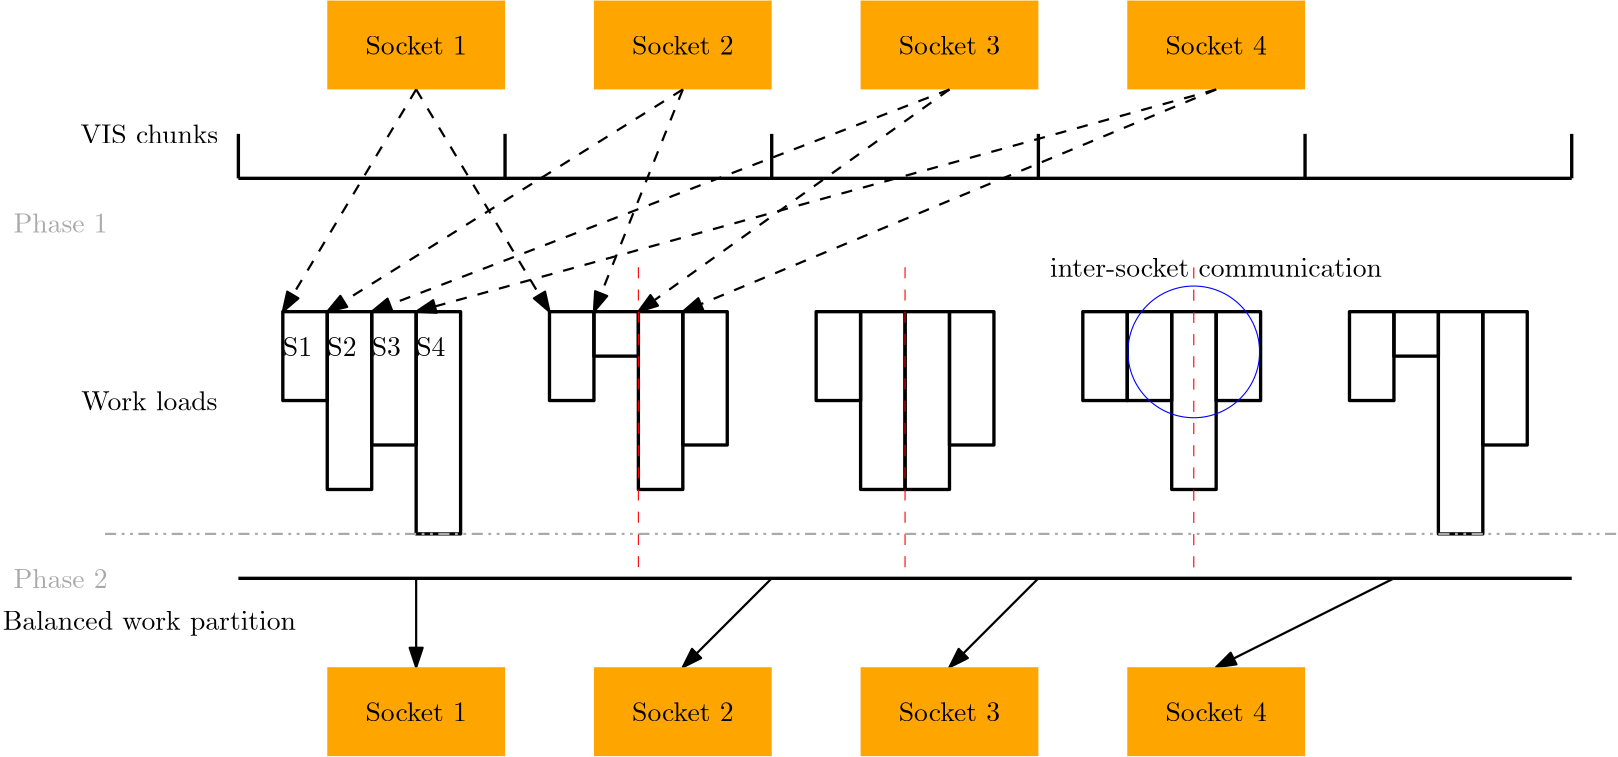 <?xml version="1.0"?>
<!DOCTYPE ipe SYSTEM "ipe.dtd">
<ipe version="70005" creator="Ipe 7.1.4">
<info created="D:20140712172215" modified="D:20140712193449"/>
<ipestyle name="basic">
<symbol name="arrow/arc(spx)">
<path stroke="sym-stroke" fill="sym-stroke" pen="sym-pen">
0 0 m
-1 0.333 l
-1 -0.333 l
h
</path>
</symbol>
<symbol name="arrow/farc(spx)">
<path stroke="sym-stroke" fill="white" pen="sym-pen">
0 0 m
-1 0.333 l
-1 -0.333 l
h
</path>
</symbol>
<symbol name="mark/circle(sx)" transformations="translations">
<path fill="sym-stroke">
0.6 0 0 0.6 0 0 e
0.4 0 0 0.4 0 0 e
</path>
</symbol>
<symbol name="mark/disk(sx)" transformations="translations">
<path fill="sym-stroke">
0.6 0 0 0.6 0 0 e
</path>
</symbol>
<symbol name="mark/fdisk(sfx)" transformations="translations">
<group>
<path fill="sym-fill">
0.5 0 0 0.5 0 0 e
</path>
<path fill="sym-stroke" fillrule="eofill">
0.6 0 0 0.6 0 0 e
0.4 0 0 0.4 0 0 e
</path>
</group>
</symbol>
<symbol name="mark/box(sx)" transformations="translations">
<path fill="sym-stroke" fillrule="eofill">
-0.6 -0.6 m
0.6 -0.6 l
0.6 0.6 l
-0.6 0.6 l
h
-0.4 -0.4 m
0.4 -0.4 l
0.4 0.4 l
-0.4 0.4 l
h
</path>
</symbol>
<symbol name="mark/square(sx)" transformations="translations">
<path fill="sym-stroke">
-0.6 -0.6 m
0.6 -0.6 l
0.6 0.6 l
-0.6 0.6 l
h
</path>
</symbol>
<symbol name="mark/fsquare(sfx)" transformations="translations">
<group>
<path fill="sym-fill">
-0.5 -0.5 m
0.5 -0.5 l
0.5 0.5 l
-0.5 0.5 l
h
</path>
<path fill="sym-stroke" fillrule="eofill">
-0.6 -0.6 m
0.6 -0.6 l
0.6 0.6 l
-0.6 0.6 l
h
-0.4 -0.4 m
0.4 -0.4 l
0.4 0.4 l
-0.4 0.4 l
h
</path>
</group>
</symbol>
<symbol name="mark/cross(sx)" transformations="translations">
<group>
<path fill="sym-stroke">
-0.43 -0.57 m
0.57 0.43 l
0.43 0.57 l
-0.57 -0.43 l
h
</path>
<path fill="sym-stroke">
-0.43 0.57 m
0.57 -0.43 l
0.43 -0.57 l
-0.57 0.43 l
h
</path>
</group>
</symbol>
<symbol name="arrow/fnormal(spx)">
<path stroke="sym-stroke" fill="white" pen="sym-pen">
0 0 m
-1 0.333 l
-1 -0.333 l
h
</path>
</symbol>
<symbol name="arrow/pointed(spx)">
<path stroke="sym-stroke" fill="sym-stroke" pen="sym-pen">
0 0 m
-1 0.333 l
-0.8 0 l
-1 -0.333 l
h
</path>
</symbol>
<symbol name="arrow/fpointed(spx)">
<path stroke="sym-stroke" fill="white" pen="sym-pen">
0 0 m
-1 0.333 l
-0.8 0 l
-1 -0.333 l
h
</path>
</symbol>
<symbol name="arrow/linear(spx)">
<path stroke="sym-stroke" pen="sym-pen">
-1 0.333 m
0 0 l
-1 -0.333 l
</path>
</symbol>
<symbol name="arrow/fdouble(spx)">
<path stroke="sym-stroke" fill="white" pen="sym-pen">
0 0 m
-1 0.333 l
-1 -0.333 l
h
-1 0 m
-2 0.333 l
-2 -0.333 l
h
</path>
</symbol>
<symbol name="arrow/double(spx)">
<path stroke="sym-stroke" fill="sym-stroke" pen="sym-pen">
0 0 m
-1 0.333 l
-1 -0.333 l
h
-1 0 m
-2 0.333 l
-2 -0.333 l
h
</path>
</symbol>
<pen name="heavier" value="0.8"/>
<pen name="fat" value="1.2"/>
<pen name="ultrafat" value="2"/>
<symbolsize name="large" value="5"/>
<symbolsize name="small" value="2"/>
<symbolsize name="tiny" value="1.1"/>
<arrowsize name="large" value="10"/>
<arrowsize name="small" value="5"/>
<arrowsize name="tiny" value="3"/>
<color name="red" value="1 0 0"/>
<color name="green" value="0 1 0"/>
<color name="blue" value="0 0 1"/>
<color name="yellow" value="1 1 0"/>
<color name="orange" value="1 0.647 0"/>
<color name="gold" value="1 0.843 0"/>
<color name="purple" value="0.627 0.125 0.941"/>
<color name="gray" value="0.745"/>
<color name="brown" value="0.647 0.165 0.165"/>
<color name="navy" value="0 0 0.502"/>
<color name="pink" value="1 0.753 0.796"/>
<color name="seagreen" value="0.18 0.545 0.341"/>
<color name="turquoise" value="0.251 0.878 0.816"/>
<color name="violet" value="0.933 0.51 0.933"/>
<color name="darkblue" value="0 0 0.545"/>
<color name="darkcyan" value="0 0.545 0.545"/>
<color name="darkgray" value="0.663"/>
<color name="darkgreen" value="0 0.392 0"/>
<color name="darkmagenta" value="0.545 0 0.545"/>
<color name="darkorange" value="1 0.549 0"/>
<color name="darkred" value="0.545 0 0"/>
<color name="lightblue" value="0.678 0.847 0.902"/>
<color name="lightcyan" value="0.878 1 1"/>
<color name="lightgray" value="0.827"/>
<color name="lightgreen" value="0.565 0.933 0.565"/>
<color name="lightyellow" value="1 1 0.878"/>
<dashstyle name="dashed" value="[4] 0"/>
<dashstyle name="dotted" value="[1 3] 0"/>
<dashstyle name="dash dotted" value="[4 2 1 2] 0"/>
<dashstyle name="dash dot dotted" value="[4 2 1 2 1 2] 0"/>
<textsize name="large" value="\large"/>
<textsize name="Large" value="\Large"/>
<textsize name="LARGE" value="\LARGE"/>
<textsize name="huge" value="\huge"/>
<textsize name="Huge" value="\Huge"/>
<textsize name="small" value="\small"/>
<textsize name="footnote" value="\footnotesize"/>
<textsize name="tiny" value="\tiny"/>
<textstyle name="center" begin="\begin{center}" end="\end{center}"/>
<textstyle name="itemize" begin="\begin{itemize}" end="\end{itemize}"/>
<textstyle name="item" begin="\begin{itemize}\item{}" end="\end{itemize}"/>
<gridsize name="4 pts" value="4"/>
<gridsize name="8 pts (~3 mm)" value="8"/>
<gridsize name="16 pts (~6 mm)" value="16"/>
<gridsize name="32 pts (~12 mm)" value="32"/>
<gridsize name="10 pts (~3.5 mm)" value="10"/>
<gridsize name="20 pts (~7 mm)" value="20"/>
<gridsize name="14 pts (~5 mm)" value="14"/>
<gridsize name="28 pts (~10 mm)" value="28"/>
<gridsize name="56 pts (~20 mm)" value="56"/>
<anglesize name="90 deg" value="90"/>
<anglesize name="60 deg" value="60"/>
<anglesize name="45 deg" value="45"/>
<anglesize name="30 deg" value="30"/>
<anglesize name="22.5 deg" value="22.5"/>
<tiling name="falling" angle="-60" step="4" width="1"/>
<tiling name="rising" angle="30" step="4" width="1"/>
</ipestyle>
<page>
<layer name="alpha"/>
<view layers="alpha" active="alpha"/>
<text layer="alpha" matrix="1 0 0 1 0 -32" transformations="translations" pos="112 656" stroke="black" type="label" valign="baseline">S1</text>
<text matrix="1 0 0 1 16 -32" transformations="translations" pos="112 656" stroke="black" type="label" valign="baseline">S2</text>
<text matrix="1 0 0 1 32 -32" transformations="translations" pos="112 656" stroke="black" type="label" valign="baseline">S3</text>
<text matrix="1 0 0 1 48 -32" transformations="translations" pos="112 656" stroke="black" type="label" valign="baseline">S4</text>
<path stroke="black" pen="fat">
112 640 m
112 608 l
128 608 l
128 640 l
h
</path>
<path stroke="black" pen="fat">
128 640 m
128 576 l
144 576 l
144 640 l
h
</path>
<path stroke="black" pen="fat">
144 640 m
144 592 l
160 592 l
160 640 l
h
</path>
<path stroke="black" pen="fat">
160 640 m
160 560 l
176 560 l
176 640 l
h
</path>
<path stroke="black" pen="fat">
208 640 m
208 608 l
224 608 l
224 640 l
h
</path>
<path stroke="black" pen="fat">
224 640 m
224 624 l
240 624 l
240 640 l
h
</path>
<path stroke="black" pen="fat">
240 640 m
240 576 l
256 576 l
256 640 l
h
</path>
<path stroke="black" pen="fat">
256 640 m
256 592 l
272 592 l
272 640 l
h
</path>
<path stroke="black" pen="fat">
304 640 m
304 608 l
320 608 l
320 640 l
h
</path>
<path stroke="black" pen="fat">
320 640 m
320 576 l
336 576 l
336 640 l
h
</path>
<path stroke="black" pen="fat">
336 640 m
336 576 l
352 576 l
352 640 l
h
</path>
<path stroke="black" pen="fat">
352 640 m
352 592 l
368 592 l
368 640 l
h
</path>
<path stroke="black" pen="fat">
400 640 m
400 608 l
416 608 l
416 640 l
h
</path>
<path stroke="black" pen="fat">
416 640 m
416 608 l
432 608 l
432 640 l
h
</path>
<path stroke="black" pen="fat">
432 640 m
432 576 l
448 576 l
448 640 l
h
</path>
<path stroke="black" pen="fat">
448 640 m
448 608 l
464 608 l
464 640 l
h
</path>
<path stroke="black" pen="fat">
496 640 m
496 608 l
512 608 l
512 640 l
h
</path>
<path stroke="black" pen="fat">
512 640 m
512 624 l
528 624 l
528 640 l
h
</path>
<path stroke="black" pen="fat">
528 640 m
528 560 l
544 560 l
544 640 l
h
</path>
<path stroke="black" pen="fat">
544 640 m
544 592 l
560 592 l
560 640 l
h
</path>
<path stroke="black" pen="fat">
96 544 m
576 544 l
</path>
<path matrix="1 0 0 1 -32 240" fill="orange">
160 512 m
160 480 l
224 480 l
224 512 l
h
</path>
<path matrix="1 0 0 1 -32 240" fill="orange">
256 512 m
256 480 l
320 480 l
320 512 l
h
</path>
<path matrix="1 0 0 1 -32 240" fill="orange">
352 512 m
352 480 l
416 480 l
416 512 l
h
</path>
<path matrix="1 0 0 1 -32 240" fill="orange">
448 512 m
448 480 l
512 480 l
512 512 l
h
</path>
<path stroke="black" dash="dashed" pen="heavier" arrow="normal/normal">
160 720 m
112 640 l
</path>
<path stroke="black" dash="dashed" pen="heavier" arrow="normal/normal">
160 720 m
208 640 l
</path>
<path stroke="black" dash="dashed" pen="heavier" arrow="normal/normal">
256 720 m
128 640 l
</path>
<path stroke="black" dash="dashed" pen="heavier" arrow="normal/normal">
352 720 m
144 640 l
</path>
<path stroke="black" dash="dashed" pen="heavier" arrow="normal/normal">
256 720 m
224 640 l
</path>
<path stroke="black" dash="dashed" pen="heavier" arrow="normal/normal">
352 720 m
240 640 l
</path>
<path stroke="black" dash="dashed" pen="heavier" arrow="normal/normal">
448 720 m
256 640 l
</path>
<path matrix="1 0 0 1 16 0" stroke="red" dash="dashed">
224 656 m
224 544 l
</path>
<path matrix="1 0 0 1 112 0" stroke="red" dash="dashed">
224 656 m
224 544 l
</path>
<path matrix="1 0 0 1 215.944 -0.0602652" stroke="red" dash="dashed">
224 656 m
224 544 l
</path>
<path matrix="1 0 0 1 32 0" stroke="blue">
23.7041 0 0 23.7041 407.941 625.517 e
</path>
<path stroke="black" pen="heavier" arrow="normal/normal">
160 544 m
160 512 l
</path>
<path stroke="black" pen="heavier" arrow="normal/normal">
288 544 m
256 512 l
</path>
<path stroke="black" pen="heavier" arrow="normal/normal">
384 544 m
352 512 l
</path>
<path stroke="black" pen="heavier" arrow="normal/normal">
512 544 m
448 512 l
</path>
<text matrix="1 0 0 1 -32 240" transformations="translations" pos="192 496" stroke="black" type="label" halign="center" valign="center">Socket 1</text>
<text matrix="1 0 0 1 64 240" transformations="translations" pos="192 496" stroke="black" type="label" halign="center" valign="center">Socket 2</text>
<text matrix="1 0 0 1 160 240" transformations="translations" pos="192 496" stroke="black" type="label" halign="center" valign="center">Socket 3</text>
<text matrix="1 0 0 1 256 240" transformations="translations" pos="192 496" stroke="black" type="label" halign="center" valign="center">Socket 4</text>
<path matrix="1 0 0 1 -32 0" fill="orange">
160 512 m
160 480 l
224 480 l
224 512 l
h
</path>
<path matrix="1 0 0 1 -32 0" fill="orange">
256 512 m
256 480 l
320 480 l
320 512 l
h
</path>
<path matrix="1 0 0 1 -32 0" fill="orange">
352 512 m
352 480 l
416 480 l
416 512 l
h
</path>
<path matrix="1 0 0 1 -32 0" fill="orange">
448 512 m
448 480 l
512 480 l
512 512 l
h
</path>
<text matrix="1 0 0 1 -32 0" transformations="translations" pos="192 496" stroke="black" type="label" halign="center" valign="center">Socket 1</text>
<text matrix="1 0 0 1 64 0" transformations="translations" pos="192 496" stroke="black" type="label" halign="center" valign="center">Socket 2</text>
<text matrix="1 0 0 1 160 0" transformations="translations" pos="192 496" stroke="black" type="label" halign="center" valign="center">Socket 3</text>
<text matrix="1 0 0 1 256 0" transformations="translations" pos="192 496" stroke="black" type="label" halign="center" valign="center">Socket 4</text>
<path stroke="black" dash="dashed" pen="heavier" arrow="normal/normal">
448 720 m
160 640 l
</path>
<text matrix="1 0 0 1 -128 112" transformations="translations" pos="192 496" stroke="black" type="label" halign="center" valign="center">Work loads</text>
<text matrix="1 0 0 1 -128 32" transformations="translations" pos="192 496" stroke="black" type="label" halign="center" valign="center">Balanced work partition</text>
<text matrix="1 0 0 1 256 160" transformations="translations" pos="192 496" stroke="black" type="label" halign="center" valign="center">inter-socket communication</text>
<path matrix="1 0 0 1 64 -16" stroke="black" pen="fat">
128 720 m
128 704 l
</path>
<path matrix="1 0 0 1 64 -16" stroke="black" pen="fat">
224 720 m
224 704 l
</path>
<path matrix="1 0 0 1 64 -16" stroke="black" pen="fat">
320 720 m
320 704 l
</path>
<path matrix="1 0 0 1 64 -16" stroke="black" pen="fat">
416 720 m
416 704 l
</path>
<path matrix="1 0 0 1 64 -16" stroke="black" pen="fat">
512 720 m
512 704 l
</path>
<path matrix="1 0 0 1 0 -16" stroke="black" pen="fat">
96 704 m
576 704 l
</path>
<path matrix="1 0 0 1 0 -16" stroke="black" pen="fat">
96 720 m
96 704 l
</path>
<text matrix="1 0 0 1 -128 208" transformations="translations" pos="192 496" stroke="black" type="label" halign="center" valign="center">VIS chunks</text>
<text matrix="1 0 0 1 -160 48" transformations="translations" pos="192 496" stroke="darkgray" type="label" halign="center" valign="center">Phase 2</text>
<path matrix="1 0 0 1 0 -112" stroke="darkgray" dash="dash dot dotted" pen="heavier">
48 672 m
592 672 l
</path>
<text matrix="1 0 0 1 -160 176" transformations="translations" pos="192 496" stroke="darkgray" type="label" halign="center" valign="center">Phase 1</text>
</page>
</ipe>
